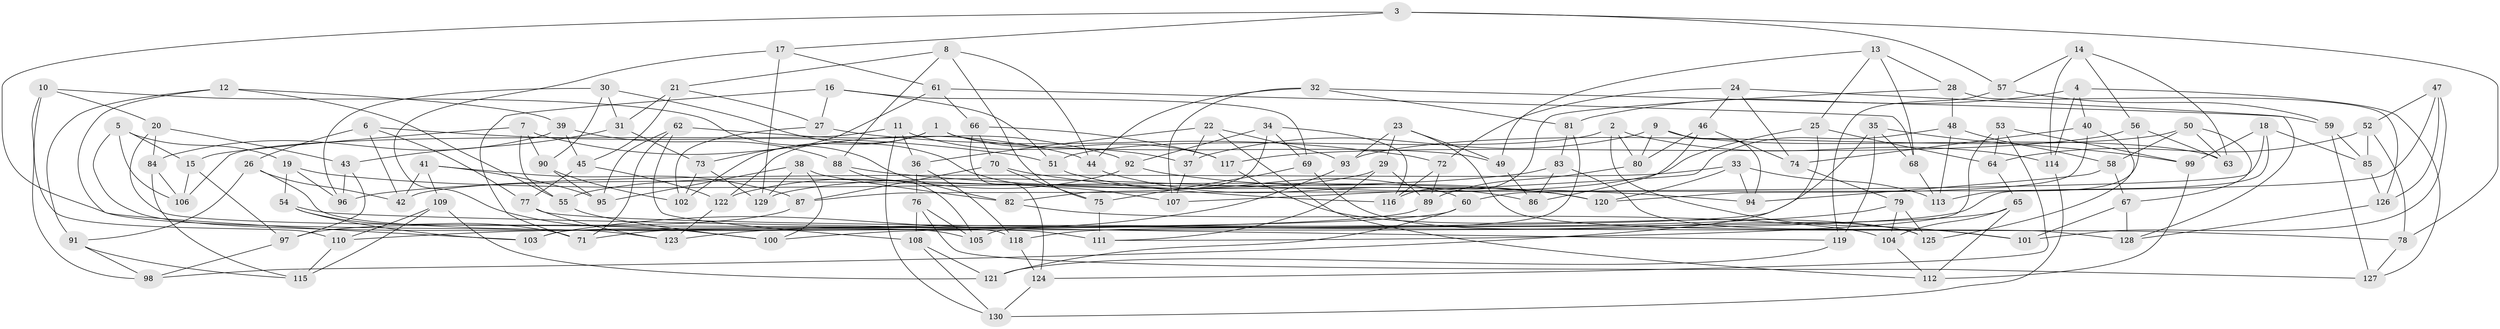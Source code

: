 // Generated by graph-tools (version 1.1) at 2025/16/03/09/25 04:16:24]
// undirected, 130 vertices, 260 edges
graph export_dot {
graph [start="1"]
  node [color=gray90,style=filled];
  1;
  2;
  3;
  4;
  5;
  6;
  7;
  8;
  9;
  10;
  11;
  12;
  13;
  14;
  15;
  16;
  17;
  18;
  19;
  20;
  21;
  22;
  23;
  24;
  25;
  26;
  27;
  28;
  29;
  30;
  31;
  32;
  33;
  34;
  35;
  36;
  37;
  38;
  39;
  40;
  41;
  42;
  43;
  44;
  45;
  46;
  47;
  48;
  49;
  50;
  51;
  52;
  53;
  54;
  55;
  56;
  57;
  58;
  59;
  60;
  61;
  62;
  63;
  64;
  65;
  66;
  67;
  68;
  69;
  70;
  71;
  72;
  73;
  74;
  75;
  76;
  77;
  78;
  79;
  80;
  81;
  82;
  83;
  84;
  85;
  86;
  87;
  88;
  89;
  90;
  91;
  92;
  93;
  94;
  95;
  96;
  97;
  98;
  99;
  100;
  101;
  102;
  103;
  104;
  105;
  106;
  107;
  108;
  109;
  110;
  111;
  112;
  113;
  114;
  115;
  116;
  117;
  118;
  119;
  120;
  121;
  122;
  123;
  124;
  125;
  126;
  127;
  128;
  129;
  130;
  1 -- 102;
  1 -- 49;
  1 -- 122;
  1 -- 117;
  2 -- 114;
  2 -- 80;
  2 -- 101;
  2 -- 51;
  3 -- 78;
  3 -- 57;
  3 -- 123;
  3 -- 17;
  4 -- 127;
  4 -- 114;
  4 -- 40;
  4 -- 81;
  5 -- 106;
  5 -- 19;
  5 -- 105;
  5 -- 15;
  6 -- 42;
  6 -- 26;
  6 -- 51;
  6 -- 77;
  7 -- 90;
  7 -- 15;
  7 -- 55;
  7 -- 44;
  8 -- 44;
  8 -- 88;
  8 -- 21;
  8 -- 75;
  9 -- 63;
  9 -- 37;
  9 -- 80;
  9 -- 94;
  10 -- 82;
  10 -- 20;
  10 -- 110;
  10 -- 98;
  11 -- 106;
  11 -- 37;
  11 -- 130;
  11 -- 36;
  12 -- 91;
  12 -- 55;
  12 -- 103;
  12 -- 39;
  13 -- 28;
  13 -- 49;
  13 -- 68;
  13 -- 25;
  14 -- 57;
  14 -- 56;
  14 -- 114;
  14 -- 63;
  15 -- 97;
  15 -- 106;
  16 -- 71;
  16 -- 27;
  16 -- 69;
  16 -- 51;
  17 -- 100;
  17 -- 129;
  17 -- 61;
  18 -- 99;
  18 -- 87;
  18 -- 85;
  18 -- 100;
  19 -- 54;
  19 -- 120;
  19 -- 96;
  20 -- 43;
  20 -- 118;
  20 -- 84;
  21 -- 45;
  21 -- 27;
  21 -- 31;
  22 -- 93;
  22 -- 112;
  22 -- 37;
  22 -- 36;
  23 -- 128;
  23 -- 49;
  23 -- 93;
  23 -- 29;
  24 -- 128;
  24 -- 72;
  24 -- 74;
  24 -- 46;
  25 -- 98;
  25 -- 64;
  25 -- 129;
  26 -- 91;
  26 -- 111;
  26 -- 42;
  27 -- 102;
  27 -- 72;
  28 -- 126;
  28 -- 48;
  28 -- 116;
  29 -- 55;
  29 -- 89;
  29 -- 111;
  30 -- 31;
  30 -- 96;
  30 -- 107;
  30 -- 90;
  31 -- 73;
  31 -- 43;
  32 -- 44;
  32 -- 107;
  32 -- 81;
  32 -- 59;
  33 -- 113;
  33 -- 94;
  33 -- 42;
  33 -- 120;
  34 -- 92;
  34 -- 116;
  34 -- 82;
  34 -- 69;
  35 -- 119;
  35 -- 99;
  35 -- 68;
  35 -- 103;
  36 -- 76;
  36 -- 118;
  37 -- 107;
  38 -- 95;
  38 -- 82;
  38 -- 100;
  38 -- 129;
  39 -- 45;
  39 -- 84;
  39 -- 88;
  40 -- 74;
  40 -- 125;
  40 -- 120;
  41 -- 95;
  41 -- 42;
  41 -- 87;
  41 -- 109;
  43 -- 97;
  43 -- 96;
  44 -- 86;
  45 -- 122;
  45 -- 77;
  46 -- 86;
  46 -- 80;
  46 -- 74;
  47 -- 52;
  47 -- 101;
  47 -- 126;
  47 -- 60;
  48 -- 113;
  48 -- 107;
  48 -- 58;
  49 -- 86;
  50 -- 58;
  50 -- 93;
  50 -- 63;
  50 -- 67;
  51 -- 60;
  52 -- 78;
  52 -- 64;
  52 -- 85;
  53 -- 99;
  53 -- 64;
  53 -- 124;
  53 -- 111;
  54 -- 103;
  54 -- 71;
  54 -- 119;
  55 -- 100;
  56 -- 63;
  56 -- 113;
  56 -- 117;
  57 -- 119;
  57 -- 59;
  58 -- 94;
  58 -- 67;
  59 -- 85;
  59 -- 127;
  60 -- 121;
  60 -- 71;
  61 -- 66;
  61 -- 73;
  61 -- 68;
  62 -- 92;
  62 -- 71;
  62 -- 108;
  62 -- 95;
  64 -- 65;
  65 -- 112;
  65 -- 104;
  65 -- 118;
  66 -- 117;
  66 -- 70;
  66 -- 124;
  67 -- 128;
  67 -- 101;
  68 -- 113;
  69 -- 125;
  69 -- 75;
  70 -- 75;
  70 -- 87;
  70 -- 116;
  72 -- 89;
  72 -- 116;
  73 -- 129;
  73 -- 102;
  74 -- 79;
  75 -- 111;
  76 -- 108;
  76 -- 127;
  76 -- 105;
  77 -- 78;
  77 -- 123;
  78 -- 127;
  79 -- 104;
  79 -- 125;
  79 -- 123;
  80 -- 89;
  81 -- 83;
  81 -- 105;
  82 -- 104;
  83 -- 101;
  83 -- 86;
  83 -- 96;
  84 -- 115;
  84 -- 106;
  85 -- 126;
  87 -- 97;
  88 -- 105;
  88 -- 94;
  89 -- 110;
  90 -- 95;
  90 -- 102;
  91 -- 98;
  91 -- 115;
  92 -- 122;
  92 -- 120;
  93 -- 103;
  97 -- 98;
  99 -- 112;
  104 -- 112;
  108 -- 121;
  108 -- 130;
  109 -- 115;
  109 -- 110;
  109 -- 121;
  110 -- 115;
  114 -- 130;
  117 -- 125;
  118 -- 124;
  119 -- 121;
  122 -- 123;
  124 -- 130;
  126 -- 128;
}
